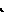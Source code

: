 prologues :=3; %fonts are packed together with eps, workaround for the bug with epstopdf tool
beginfig(1);
draw dir(0)--dir(72)--dir(2*72)--dir(3*72)--dir(4*72)--cycle;
endfig;
end;